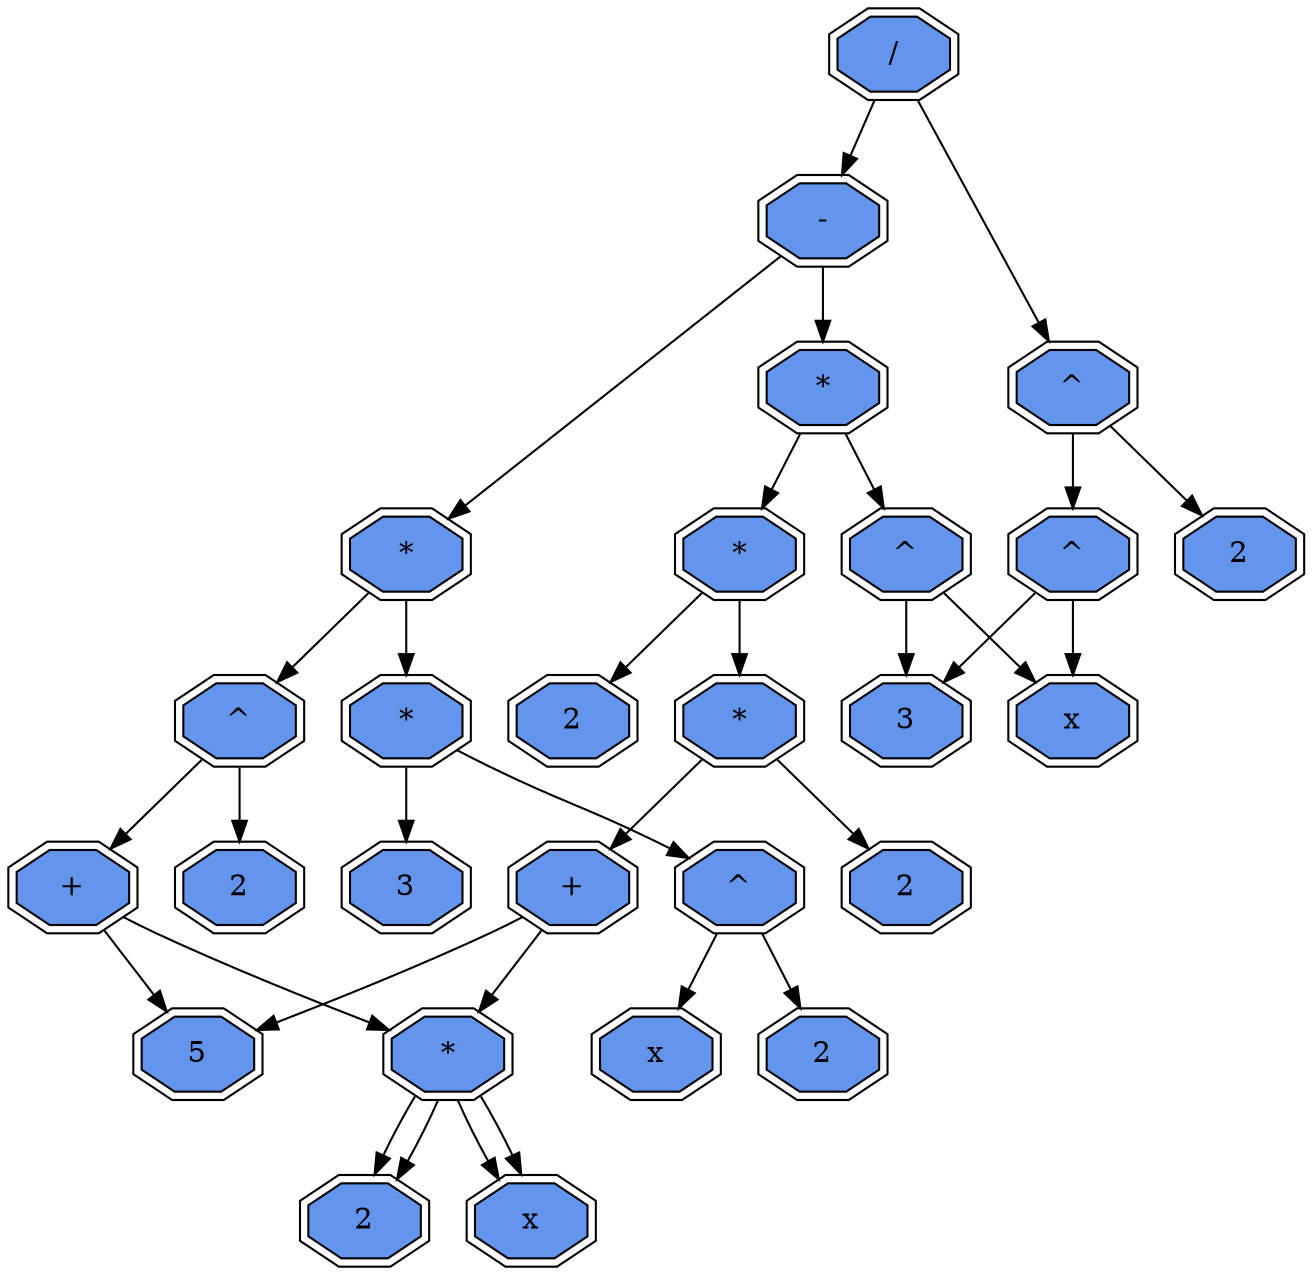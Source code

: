 digraph G { 
node [shape = record];
 13334042300  13334042300 [shape = doubleoctagon, style = filled, fillcolor = cornflowerblue  label = " / "];
13334042300 -> 13334042100
 13334042300 -> 13334042240 
 13334042100 [shape = doubleoctagon, style = filled, fillcolor = cornflowerblue  label = " - "];
13334042100 -> 13334041300
 13334042100 -> 13334042040 
 13334041300 [shape = doubleoctagon, style = filled, fillcolor = cornflowerblue  label = " * "];
13334041300 -> 13334041200
 13334041300 -> 13334041240 
 13334041200 [shape = doubleoctagon, style = filled, fillcolor = cornflowerblue  label = " * "];
13334041200 -> 13334040200
 13334041200 -> 13334041140 
 13334040200 [shape = doubleoctagon, style = filled, fillcolor = cornflowerblue  label = " 2 "];
 13334041140 [shape = doubleoctagon, style = filled, fillcolor = cornflowerblue  label = " * "];
13334041140 -> 13334040440
 13334041140 -> 13334041100 
 13334040440 [shape = doubleoctagon, style = filled, fillcolor = cornflowerblue  label = " + "];
13334040440 -> 13330057540
 13334040440 -> 13330056260 
 13330057540 [shape = doubleoctagon, style = filled, fillcolor = cornflowerblue  label = " * "];
13330057540 -> 13330057300
 13330057540 -> 13330057340 
 13330057300 [shape = doubleoctagon, style = filled, fillcolor = cornflowerblue  label = " 2 "];
 13330057340 [shape = doubleoctagon, style = filled, fillcolor = cornflowerblue  label = " x "];
 13330056260 [shape = doubleoctagon, style = filled, fillcolor = cornflowerblue  label = " 5 "];
 13334041100 [shape = doubleoctagon, style = filled, fillcolor = cornflowerblue  label = " 2 "];
 13334041240 [shape = doubleoctagon, style = filled, fillcolor = cornflowerblue  label = " ^ "];
13334041240 -> 13330056420
 13334041240 -> 13330056460 
 13330056420 [shape = doubleoctagon, style = filled, fillcolor = cornflowerblue  label = " x "];
 13330056460 [shape = doubleoctagon, style = filled, fillcolor = cornflowerblue  label = " 3 "];
 13334042040 [shape = doubleoctagon, style = filled, fillcolor = cornflowerblue  label = " * "];
13334042040 -> 13334041340
 13334042040 -> 13334042000 
 13334041340 [shape = doubleoctagon, style = filled, fillcolor = cornflowerblue  label = " ^ "];
13334041340 -> 13330057500
 13334041340 -> 13330056320 
 13330057500 [shape = doubleoctagon, style = filled, fillcolor = cornflowerblue  label = " + "];
13330057500 -> 13330057540
 13330057500 -> 13330056260 
 13330057540 [shape = doubleoctagon, style = filled, fillcolor = cornflowerblue  label = " * "];
13330057540 -> 13330057300
 13330057540 -> 13330057340 
 13330057300 [shape = doubleoctagon, style = filled, fillcolor = cornflowerblue  label = " 2 "];
 13330057340 [shape = doubleoctagon, style = filled, fillcolor = cornflowerblue  label = " x "];
 13330056260 [shape = doubleoctagon, style = filled, fillcolor = cornflowerblue  label = " 5 "];
 13330056320 [shape = doubleoctagon, style = filled, fillcolor = cornflowerblue  label = " 2 "];
 13334042000 [shape = doubleoctagon, style = filled, fillcolor = cornflowerblue  label = " * "];
13334042000 -> 13334041400
 13334042000 -> 13334041740 
 13334041400 [shape = doubleoctagon, style = filled, fillcolor = cornflowerblue  label = " 3 "];
 13334041740 [shape = doubleoctagon, style = filled, fillcolor = cornflowerblue  label = " ^ "];
13334041740 -> 13334041440
 13334041740 -> 13334041600 
 13334041440 [shape = doubleoctagon, style = filled, fillcolor = cornflowerblue  label = " x "];
 13334041600 [shape = doubleoctagon, style = filled, fillcolor = cornflowerblue  label = " 2 "];
 13334042240 [shape = doubleoctagon, style = filled, fillcolor = cornflowerblue  label = " ^ "];
13334042240 -> 13334042140
 13334042240 -> 13334042200 
 13334042140 [shape = doubleoctagon, style = filled, fillcolor = cornflowerblue  label = " ^ "];
13334042140 -> 13330056420
 13334042140 -> 13330056460 
 13330056420 [shape = doubleoctagon, style = filled, fillcolor = cornflowerblue  label = " x "];
 13330056460 [shape = doubleoctagon, style = filled, fillcolor = cornflowerblue  label = " 3 "];
 13334042200 [shape = doubleoctagon, style = filled, fillcolor = cornflowerblue  label = " 2 "];
}

